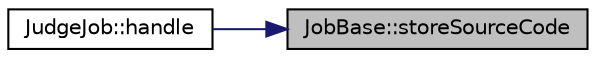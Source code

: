 digraph "JobBase::storeSourceCode"
{
 // LATEX_PDF_SIZE
  edge [fontname="Helvetica",fontsize="10",labelfontname="Helvetica",labelfontsize="10"];
  node [fontname="Helvetica",fontsize="10",shape=record];
  rankdir="RL";
  Node40 [label="JobBase::storeSourceCode",height=0.2,width=0.4,color="black", fillcolor="grey75", style="filled", fontcolor="black",tooltip="从 redis 数据库获取本 Job 的代码并存储到工作空间中，用于编译运行。"];
  Node40 -> Node41 [dir="back",color="midnightblue",fontsize="10",style="solid",fontname="Helvetica"];
  Node41 [label="JudgeJob::handle",height=0.2,width=0.4,color="black", fillcolor="white", style="filled",URL="$class_judge_job.html#a6fe58f9fcacc9ba6461e97f1a3ac76a3",tooltip="本 Job 的处理函数。整个 job 的工作入口，包括编译执行判题等内容"];
}
